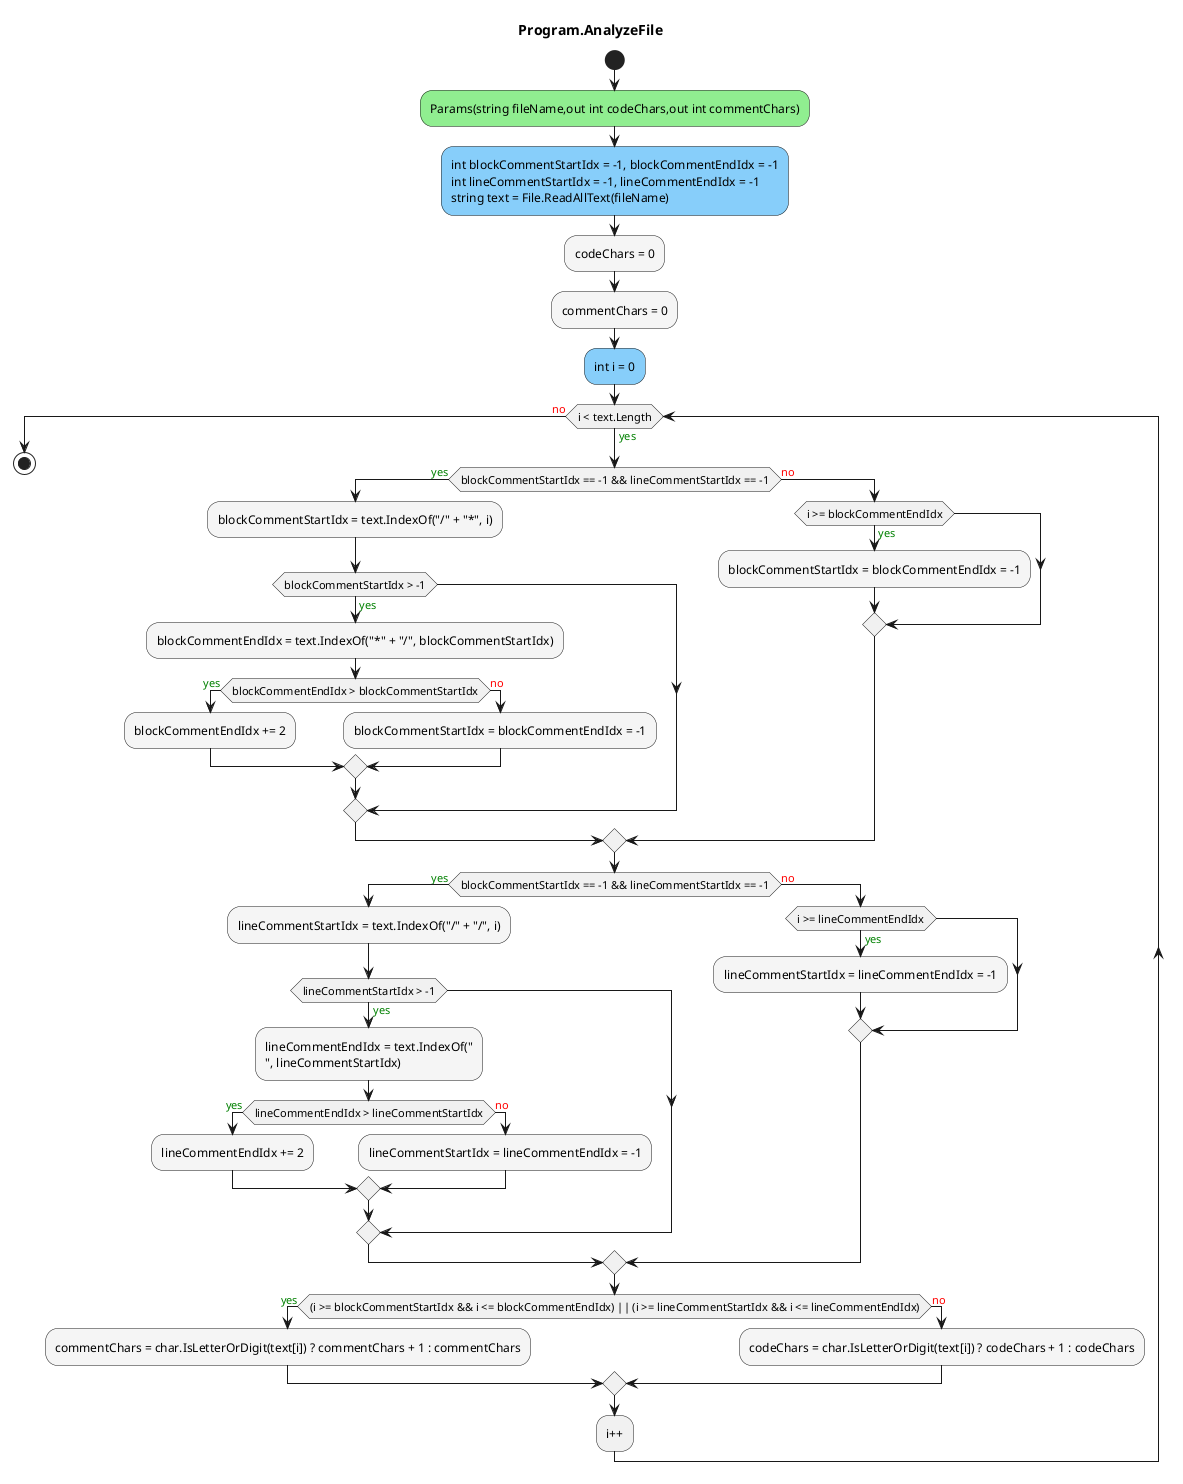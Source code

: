 @startuml Program.AnalyzeFile
title Program.AnalyzeFile
start
#LightGreen:Params(string fileName,out int codeChars,out int commentChars);
#LightSkyBlue:int blockCommentStartIdx = -1, blockCommentEndIdx = -1\nint lineCommentStartIdx = -1, lineCommentEndIdx = -1\nstring text = File.ReadAllText(fileName);
#WhiteSmoke:codeChars = 0;
#WhiteSmoke:commentChars = 0;
#LightSkyBlue:int i = 0;
while (i < text.Length) is (<color:green>yes)
        if (blockCommentStartIdx == -1 && lineCommentStartIdx == -1) then (<color:green>yes)
                #WhiteSmoke:blockCommentStartIdx = text.IndexOf("/" + "*", i);
                if (blockCommentStartIdx > -1) then (<color:green>yes)
                        #WhiteSmoke:blockCommentEndIdx = text.IndexOf("*" + "/", blockCommentStartIdx);
                        if (blockCommentEndIdx > blockCommentStartIdx) then (<color:green>yes)
                                #WhiteSmoke:blockCommentEndIdx += 2;
                            else (<color:red>no)
                                    #WhiteSmoke:blockCommentStartIdx = blockCommentEndIdx = -1;
                        endif
                endif
            else (<color:red>no)
                if (i >= blockCommentEndIdx) then (<color:green>yes)
                        #WhiteSmoke:blockCommentStartIdx = blockCommentEndIdx = -1;
                endif
        endif
        if (blockCommentStartIdx == -1 && lineCommentStartIdx == -1) then (<color:green>yes)
                #WhiteSmoke:lineCommentStartIdx = text.IndexOf("/" + "/", i);
                if (lineCommentStartIdx > -1) then (<color:green>yes)
                        #WhiteSmoke:lineCommentEndIdx = text.IndexOf("\n", lineCommentStartIdx);
                        if (lineCommentEndIdx > lineCommentStartIdx) then (<color:green>yes)
                                #WhiteSmoke:lineCommentEndIdx += 2;
                            else (<color:red>no)
                                    #WhiteSmoke:lineCommentStartIdx = lineCommentEndIdx = -1;
                        endif
                endif
            else (<color:red>no)
                if (i >= lineCommentEndIdx) then (<color:green>yes)
                        #WhiteSmoke:lineCommentStartIdx = lineCommentEndIdx = -1;
                endif
        endif
        if ((i >= blockCommentStartIdx && i <= blockCommentEndIdx) || (i >= lineCommentStartIdx && i <= lineCommentEndIdx)) then (<color:green>yes)
                #WhiteSmoke:commentChars = char.IsLetterOrDigit(text[i]) ? commentChars + 1 : commentChars;
            else (<color:red>no)
                    #WhiteSmoke:codeChars = char.IsLetterOrDigit(text[i]) ? codeChars + 1 : codeChars;
        endif
:i++;
endwhile (<color:red>no)
stop
@enduml
